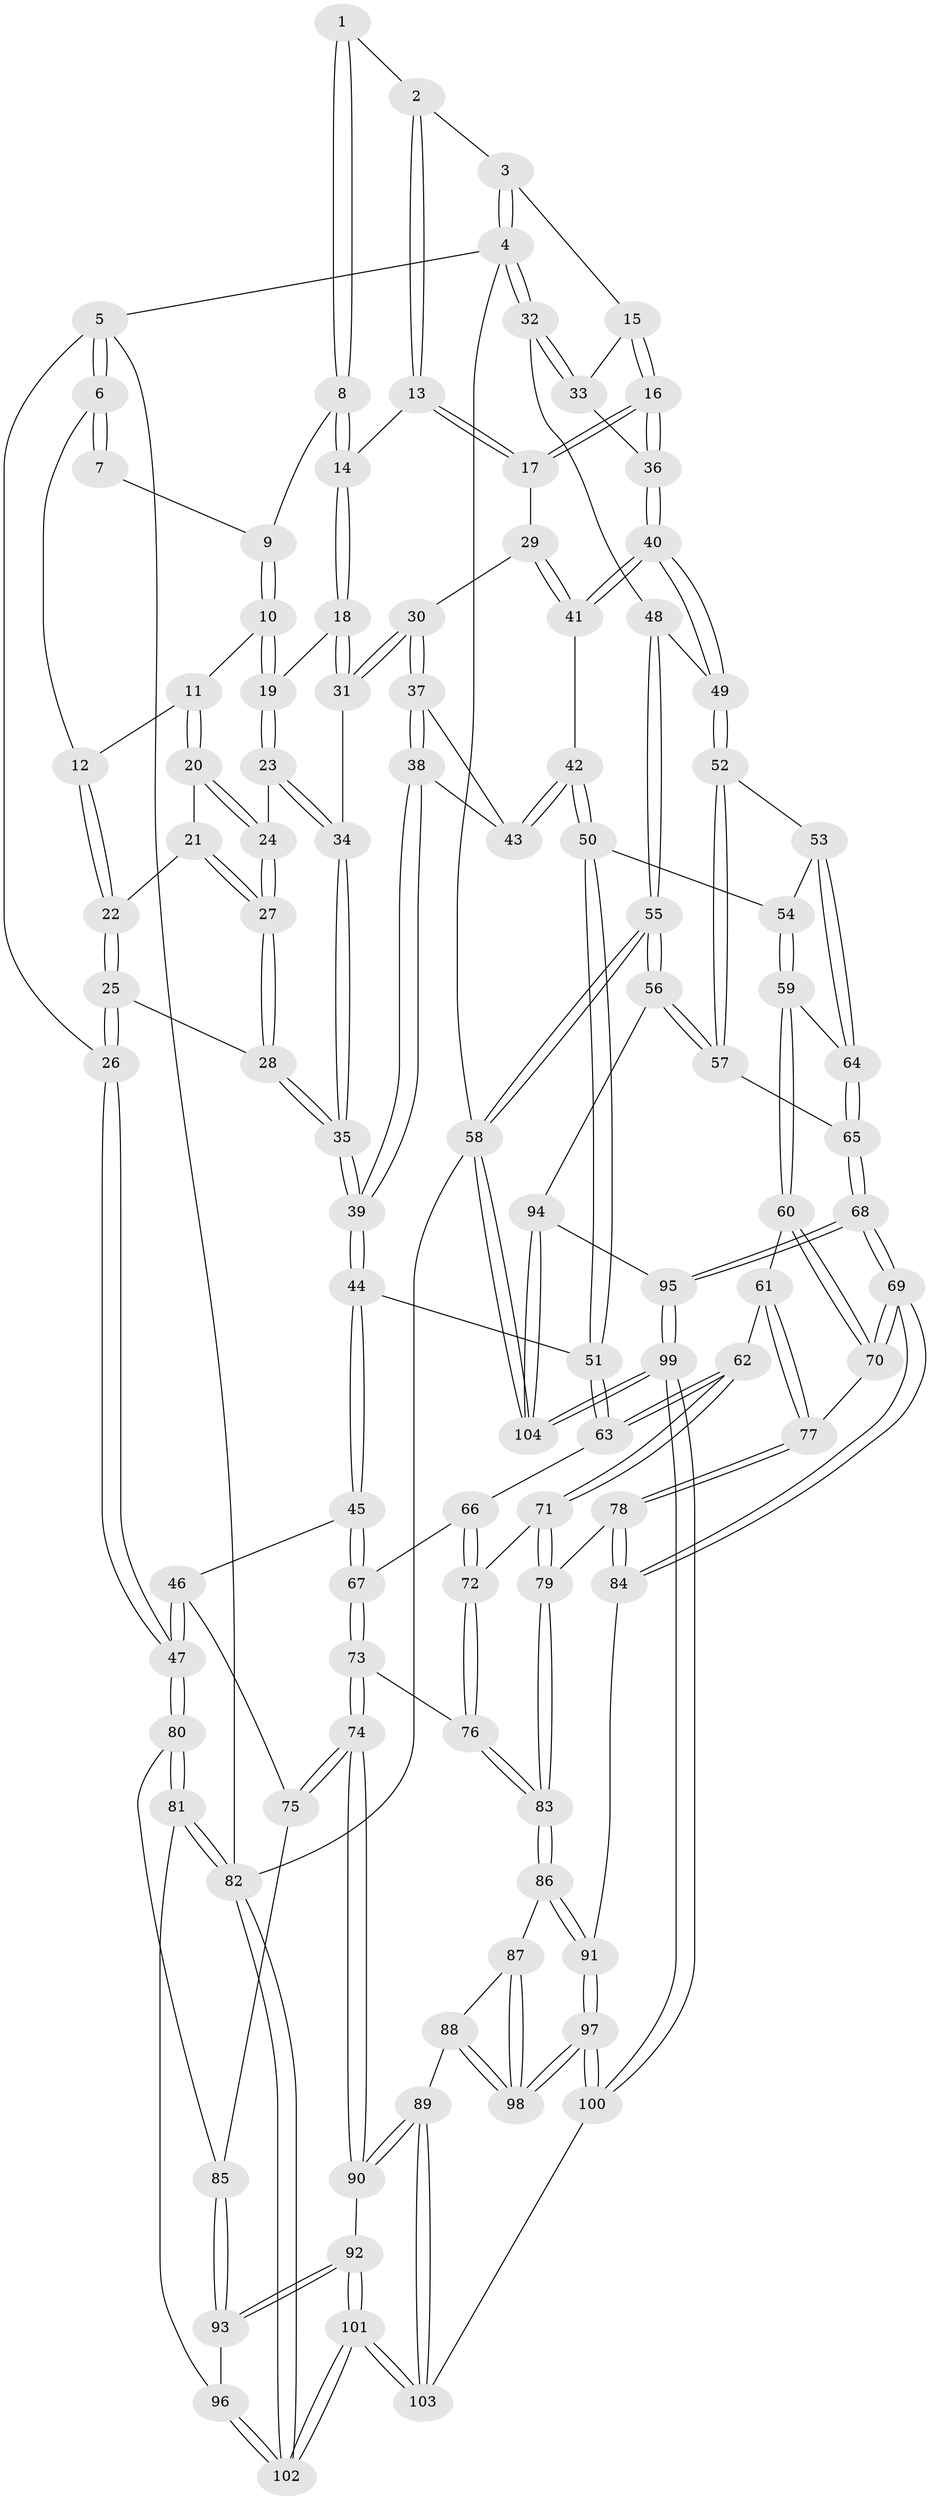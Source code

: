 // Generated by graph-tools (version 1.1) at 2025/00/03/09/25 05:00:13]
// undirected, 104 vertices, 257 edges
graph export_dot {
graph [start="1"]
  node [color=gray90,style=filled];
  1 [pos="+0.5180520103560974+0"];
  2 [pos="+0.6856547131350359+0"];
  3 [pos="+0.9310110617373712+0"];
  4 [pos="+1+0"];
  5 [pos="+0+0"];
  6 [pos="+0+0"];
  7 [pos="+0.315866603241714+0"];
  8 [pos="+0.4570664233681048+0.09817219021220926"];
  9 [pos="+0.35305471435887287+0"];
  10 [pos="+0.3027164423639521+0.11981179763640844"];
  11 [pos="+0.29837549318028905+0.12085972990323278"];
  12 [pos="+0.11557857276431614+0.03485105463774865"];
  13 [pos="+0.5691480168583857+0.0954270418011397"];
  14 [pos="+0.46976613755864305+0.1219710478499814"];
  15 [pos="+0.834982689868557+0.09711537933054916"];
  16 [pos="+0.7483165156111223+0.2518509900505484"];
  17 [pos="+0.6890086370322706+0.2345025908755931"];
  18 [pos="+0.431351647259159+0.1751600575401554"];
  19 [pos="+0.3955996890696788+0.16744477633477264"];
  20 [pos="+0.26554742505412005+0.17663546934759783"];
  21 [pos="+0.19102907979841435+0.17748931938565188"];
  22 [pos="+0.13140801053588186+0.1276258715108039"];
  23 [pos="+0.2826382675130047+0.24403320345422752"];
  24 [pos="+0.27165824559683993+0.23576120659361116"];
  25 [pos="+0.06386251920608615+0.336322312528679"];
  26 [pos="+0+0.423988617579827"];
  27 [pos="+0.2053389100803297+0.2516890835866937"];
  28 [pos="+0.1284641079948727+0.3416379988320887"];
  29 [pos="+0.5003744888672309+0.3077833129262982"];
  30 [pos="+0.46724813133608634+0.2992271519723734"];
  31 [pos="+0.44796440268664595+0.2799531782337449"];
  32 [pos="+1+0.26421831255454997"];
  33 [pos="+1+0.24413422751579414"];
  34 [pos="+0.3184279981348496+0.31401180190312916"];
  35 [pos="+0.2527910398346955+0.40612290112474636"];
  36 [pos="+0.7827682797758522+0.3350429647402713"];
  37 [pos="+0.4642162963417054+0.3068223729066262"];
  38 [pos="+0.3141550606959553+0.4760705510055181"];
  39 [pos="+0.2863302193136173+0.4829321461188295"];
  40 [pos="+0.7895562792014491+0.4243412400037445"];
  41 [pos="+0.5498946584474945+0.40055243962622805"];
  42 [pos="+0.5117021419365754+0.5164076602198273"];
  43 [pos="+0.43804756640586134+0.47271468387755555"];
  44 [pos="+0.2816073783517224+0.5009866482147042"];
  45 [pos="+0.20428976103619578+0.6064203784876844"];
  46 [pos="+0.1577633303996374+0.6135911991130499"];
  47 [pos="+0+0.5807994345454301"];
  48 [pos="+1+0.40688667027233494"];
  49 [pos="+0.7897241755350847+0.4248497196894982"];
  50 [pos="+0.528030150539125+0.5496638188174384"];
  51 [pos="+0.4353263743106784+0.622362335864361"];
  52 [pos="+0.7786529694979981+0.5068805910214272"];
  53 [pos="+0.6434665090893431+0.5496664403184983"];
  54 [pos="+0.5594539690306062+0.5618298648056919"];
  55 [pos="+1+0.7461830929226951"];
  56 [pos="+1+0.7448201147136364"];
  57 [pos="+0.8471782430571994+0.6483152927484822"];
  58 [pos="+1+1"];
  59 [pos="+0.5663388117062421+0.6829426556677941"];
  60 [pos="+0.5635972385289166+0.6876051724176641"];
  61 [pos="+0.4443590780608998+0.6970403743612963"];
  62 [pos="+0.4388270557320059+0.6930958128411405"];
  63 [pos="+0.4243937555806241+0.6622565656986826"];
  64 [pos="+0.6366099355518761+0.6930722263802024"];
  65 [pos="+0.7403207508104017+0.7658218455778596"];
  66 [pos="+0.35668718652076226+0.6748365154216046"];
  67 [pos="+0.22753373488402578+0.6343352813663777"];
  68 [pos="+0.6736833209679985+0.9052696991448526"];
  69 [pos="+0.6563709743192545+0.8976199080272933"];
  70 [pos="+0.562017464048512+0.7380642913387162"];
  71 [pos="+0.4085155458696686+0.7394606214074015"];
  72 [pos="+0.3386789335470375+0.7511265178020308"];
  73 [pos="+0.26838939185991084+0.780299888577364"];
  74 [pos="+0.2543091530310461+0.8031621049583412"];
  75 [pos="+0.15484616005393412+0.7918010743459722"];
  76 [pos="+0.3174771659294599+0.7771594570526758"];
  77 [pos="+0.48027260821422835+0.7550683863553717"];
  78 [pos="+0.478772333012258+0.7886782930112126"];
  79 [pos="+0.39888872280556215+0.8136106507065141"];
  80 [pos="+0+0.6188473476342844"];
  81 [pos="+0+0.7441599376409672"];
  82 [pos="+0+1"];
  83 [pos="+0.38971865695240687+0.8239443271520502"];
  84 [pos="+0.5518914758568464+0.8832944960079492"];
  85 [pos="+0.12410658950880749+0.8135286444838864"];
  86 [pos="+0.3929231768288597+0.8801837772145203"];
  87 [pos="+0.38958082390762205+0.8827367856430876"];
  88 [pos="+0.3364555494445781+0.9103173089667843"];
  89 [pos="+0.3071979414006597+0.9233067662218746"];
  90 [pos="+0.25493201811288635+0.886639992782711"];
  91 [pos="+0.4790211065335983+0.9044905236852924"];
  92 [pos="+0.16880336332778004+0.9199572809417449"];
  93 [pos="+0.12332561613044488+0.9052245902719344"];
  94 [pos="+0.9084086838915032+0.9068892682059095"];
  95 [pos="+0.7065462832121133+0.9881072671635543"];
  96 [pos="+0.10160604510459141+0.9141471121642379"];
  97 [pos="+0.43107538040957616+1"];
  98 [pos="+0.4100898741415683+0.9846483145306983"];
  99 [pos="+0.6988841469368773+1"];
  100 [pos="+0.4012197478334502+1"];
  101 [pos="+0.24638892168979998+1"];
  102 [pos="+0+1"];
  103 [pos="+0.3213226181043072+1"];
  104 [pos="+1+1"];
  1 -- 2;
  1 -- 8;
  1 -- 8;
  2 -- 3;
  2 -- 13;
  2 -- 13;
  3 -- 4;
  3 -- 4;
  3 -- 15;
  4 -- 5;
  4 -- 32;
  4 -- 32;
  4 -- 58;
  5 -- 6;
  5 -- 6;
  5 -- 26;
  5 -- 82;
  6 -- 7;
  6 -- 7;
  6 -- 12;
  7 -- 9;
  8 -- 9;
  8 -- 14;
  8 -- 14;
  9 -- 10;
  9 -- 10;
  10 -- 11;
  10 -- 19;
  10 -- 19;
  11 -- 12;
  11 -- 20;
  11 -- 20;
  12 -- 22;
  12 -- 22;
  13 -- 14;
  13 -- 17;
  13 -- 17;
  14 -- 18;
  14 -- 18;
  15 -- 16;
  15 -- 16;
  15 -- 33;
  16 -- 17;
  16 -- 17;
  16 -- 36;
  16 -- 36;
  17 -- 29;
  18 -- 19;
  18 -- 31;
  18 -- 31;
  19 -- 23;
  19 -- 23;
  20 -- 21;
  20 -- 24;
  20 -- 24;
  21 -- 22;
  21 -- 27;
  21 -- 27;
  22 -- 25;
  22 -- 25;
  23 -- 24;
  23 -- 34;
  23 -- 34;
  24 -- 27;
  24 -- 27;
  25 -- 26;
  25 -- 26;
  25 -- 28;
  26 -- 47;
  26 -- 47;
  27 -- 28;
  27 -- 28;
  28 -- 35;
  28 -- 35;
  29 -- 30;
  29 -- 41;
  29 -- 41;
  30 -- 31;
  30 -- 31;
  30 -- 37;
  30 -- 37;
  31 -- 34;
  32 -- 33;
  32 -- 33;
  32 -- 48;
  33 -- 36;
  34 -- 35;
  34 -- 35;
  35 -- 39;
  35 -- 39;
  36 -- 40;
  36 -- 40;
  37 -- 38;
  37 -- 38;
  37 -- 43;
  38 -- 39;
  38 -- 39;
  38 -- 43;
  39 -- 44;
  39 -- 44;
  40 -- 41;
  40 -- 41;
  40 -- 49;
  40 -- 49;
  41 -- 42;
  42 -- 43;
  42 -- 43;
  42 -- 50;
  42 -- 50;
  44 -- 45;
  44 -- 45;
  44 -- 51;
  45 -- 46;
  45 -- 67;
  45 -- 67;
  46 -- 47;
  46 -- 47;
  46 -- 75;
  47 -- 80;
  47 -- 80;
  48 -- 49;
  48 -- 55;
  48 -- 55;
  49 -- 52;
  49 -- 52;
  50 -- 51;
  50 -- 51;
  50 -- 54;
  51 -- 63;
  51 -- 63;
  52 -- 53;
  52 -- 57;
  52 -- 57;
  53 -- 54;
  53 -- 64;
  53 -- 64;
  54 -- 59;
  54 -- 59;
  55 -- 56;
  55 -- 56;
  55 -- 58;
  55 -- 58;
  56 -- 57;
  56 -- 57;
  56 -- 94;
  57 -- 65;
  58 -- 104;
  58 -- 104;
  58 -- 82;
  59 -- 60;
  59 -- 60;
  59 -- 64;
  60 -- 61;
  60 -- 70;
  60 -- 70;
  61 -- 62;
  61 -- 77;
  61 -- 77;
  62 -- 63;
  62 -- 63;
  62 -- 71;
  62 -- 71;
  63 -- 66;
  64 -- 65;
  64 -- 65;
  65 -- 68;
  65 -- 68;
  66 -- 67;
  66 -- 72;
  66 -- 72;
  67 -- 73;
  67 -- 73;
  68 -- 69;
  68 -- 69;
  68 -- 95;
  68 -- 95;
  69 -- 70;
  69 -- 70;
  69 -- 84;
  69 -- 84;
  70 -- 77;
  71 -- 72;
  71 -- 79;
  71 -- 79;
  72 -- 76;
  72 -- 76;
  73 -- 74;
  73 -- 74;
  73 -- 76;
  74 -- 75;
  74 -- 75;
  74 -- 90;
  74 -- 90;
  75 -- 85;
  76 -- 83;
  76 -- 83;
  77 -- 78;
  77 -- 78;
  78 -- 79;
  78 -- 84;
  78 -- 84;
  79 -- 83;
  79 -- 83;
  80 -- 81;
  80 -- 81;
  80 -- 85;
  81 -- 82;
  81 -- 82;
  81 -- 96;
  82 -- 102;
  82 -- 102;
  83 -- 86;
  83 -- 86;
  84 -- 91;
  85 -- 93;
  85 -- 93;
  86 -- 87;
  86 -- 91;
  86 -- 91;
  87 -- 88;
  87 -- 98;
  87 -- 98;
  88 -- 89;
  88 -- 98;
  88 -- 98;
  89 -- 90;
  89 -- 90;
  89 -- 103;
  89 -- 103;
  90 -- 92;
  91 -- 97;
  91 -- 97;
  92 -- 93;
  92 -- 93;
  92 -- 101;
  92 -- 101;
  93 -- 96;
  94 -- 95;
  94 -- 104;
  94 -- 104;
  95 -- 99;
  95 -- 99;
  96 -- 102;
  96 -- 102;
  97 -- 98;
  97 -- 98;
  97 -- 100;
  97 -- 100;
  99 -- 100;
  99 -- 100;
  99 -- 104;
  99 -- 104;
  100 -- 103;
  101 -- 102;
  101 -- 102;
  101 -- 103;
  101 -- 103;
}
